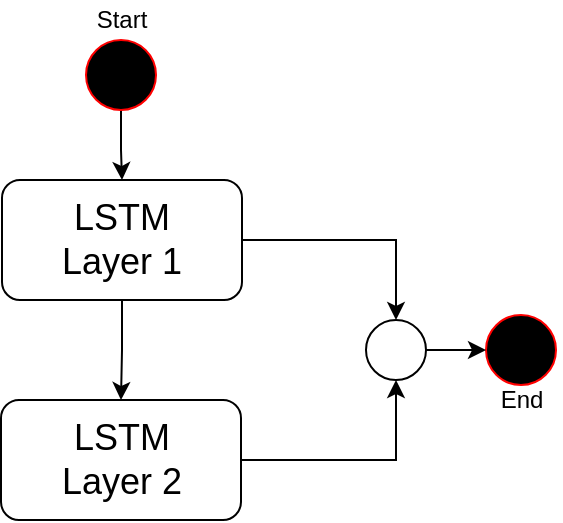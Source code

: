 <mxfile version="13.8.0" type="github">
  <diagram id="DCbbMUSgyCismHPWZGug" name="Page-1">
    <mxGraphModel dx="868" dy="479" grid="1" gridSize="10" guides="1" tooltips="1" connect="1" arrows="1" fold="1" page="1" pageScale="1" pageWidth="850" pageHeight="1100" math="0" shadow="0">
      <root>
        <mxCell id="0" />
        <mxCell id="1" parent="0" />
        <mxCell id="VcHWPaSPVvTVFgTvSCwP-10" style="edgeStyle=orthogonalEdgeStyle;rounded=0;orthogonalLoop=1;jettySize=auto;html=1;entryX=0.5;entryY=0;entryDx=0;entryDy=0;" edge="1" parent="1" source="VcHWPaSPVvTVFgTvSCwP-1" target="VcHWPaSPVvTVFgTvSCwP-3">
          <mxGeometry relative="1" as="geometry" />
        </mxCell>
        <mxCell id="VcHWPaSPVvTVFgTvSCwP-1" value="" style="ellipse;whiteSpace=wrap;html=1;aspect=fixed;fillColor=#000000;strokeColor=#FF0000;" vertex="1" parent="1">
          <mxGeometry x="380" y="60" width="35" height="35" as="geometry" />
        </mxCell>
        <mxCell id="VcHWPaSPVvTVFgTvSCwP-11" style="edgeStyle=orthogonalEdgeStyle;rounded=0;orthogonalLoop=1;jettySize=auto;html=1;entryX=0.5;entryY=0;entryDx=0;entryDy=0;" edge="1" parent="1" source="VcHWPaSPVvTVFgTvSCwP-3" target="VcHWPaSPVvTVFgTvSCwP-4">
          <mxGeometry relative="1" as="geometry" />
        </mxCell>
        <mxCell id="VcHWPaSPVvTVFgTvSCwP-14" style="edgeStyle=orthogonalEdgeStyle;rounded=0;orthogonalLoop=1;jettySize=auto;html=1;entryX=0.5;entryY=0;entryDx=0;entryDy=0;" edge="1" parent="1" source="VcHWPaSPVvTVFgTvSCwP-3" target="VcHWPaSPVvTVFgTvSCwP-13">
          <mxGeometry relative="1" as="geometry" />
        </mxCell>
        <mxCell id="VcHWPaSPVvTVFgTvSCwP-3" value="&lt;div&gt;&lt;font style=&quot;font-size: 18px&quot;&gt;LSTM&lt;/font&gt;&lt;/div&gt;&lt;div&gt;&lt;font style=&quot;font-size: 18px&quot;&gt; Layer 1&lt;/font&gt;&lt;/div&gt;" style="rounded=1;whiteSpace=wrap;html=1;strokeColor=#000000;fillColor=#FFFFFF;" vertex="1" parent="1">
          <mxGeometry x="338" y="130" width="120" height="60" as="geometry" />
        </mxCell>
        <mxCell id="VcHWPaSPVvTVFgTvSCwP-15" style="edgeStyle=orthogonalEdgeStyle;rounded=0;orthogonalLoop=1;jettySize=auto;html=1;entryX=0.5;entryY=1;entryDx=0;entryDy=0;" edge="1" parent="1" source="VcHWPaSPVvTVFgTvSCwP-4" target="VcHWPaSPVvTVFgTvSCwP-13">
          <mxGeometry relative="1" as="geometry" />
        </mxCell>
        <mxCell id="VcHWPaSPVvTVFgTvSCwP-4" value="&lt;div&gt;&lt;font style=&quot;font-size: 18px&quot;&gt;LSTM&lt;/font&gt;&lt;/div&gt;&lt;div&gt;&lt;font style=&quot;font-size: 18px&quot;&gt; Layer 2&lt;br&gt;&lt;/font&gt;&lt;/div&gt;" style="rounded=1;whiteSpace=wrap;html=1;strokeColor=#000000;fillColor=#FFFFFF;" vertex="1" parent="1">
          <mxGeometry x="337.5" y="240" width="120" height="60" as="geometry" />
        </mxCell>
        <mxCell id="VcHWPaSPVvTVFgTvSCwP-5" value="" style="ellipse;whiteSpace=wrap;html=1;aspect=fixed;fillColor=#000000;strokeColor=#FF0000;" vertex="1" parent="1">
          <mxGeometry x="580" y="197.5" width="35" height="35" as="geometry" />
        </mxCell>
        <mxCell id="VcHWPaSPVvTVFgTvSCwP-6" value="Start" style="text;html=1;strokeColor=none;fillColor=none;align=center;verticalAlign=middle;whiteSpace=wrap;rounded=0;" vertex="1" parent="1">
          <mxGeometry x="378" y="40" width="40" height="20" as="geometry" />
        </mxCell>
        <mxCell id="VcHWPaSPVvTVFgTvSCwP-12" value="End" style="text;html=1;strokeColor=none;fillColor=none;align=center;verticalAlign=middle;whiteSpace=wrap;rounded=0;" vertex="1" parent="1">
          <mxGeometry x="577.5" y="230" width="40" height="20" as="geometry" />
        </mxCell>
        <mxCell id="VcHWPaSPVvTVFgTvSCwP-18" style="edgeStyle=orthogonalEdgeStyle;rounded=0;orthogonalLoop=1;jettySize=auto;html=1;" edge="1" parent="1" source="VcHWPaSPVvTVFgTvSCwP-13">
          <mxGeometry relative="1" as="geometry">
            <mxPoint x="580" y="215" as="targetPoint" />
          </mxGeometry>
        </mxCell>
        <mxCell id="VcHWPaSPVvTVFgTvSCwP-13" value="" style="ellipse;whiteSpace=wrap;html=1;aspect=fixed;strokeColor=#000000;fillColor=#FFFFFF;" vertex="1" parent="1">
          <mxGeometry x="520" y="200" width="30" height="30" as="geometry" />
        </mxCell>
      </root>
    </mxGraphModel>
  </diagram>
</mxfile>

